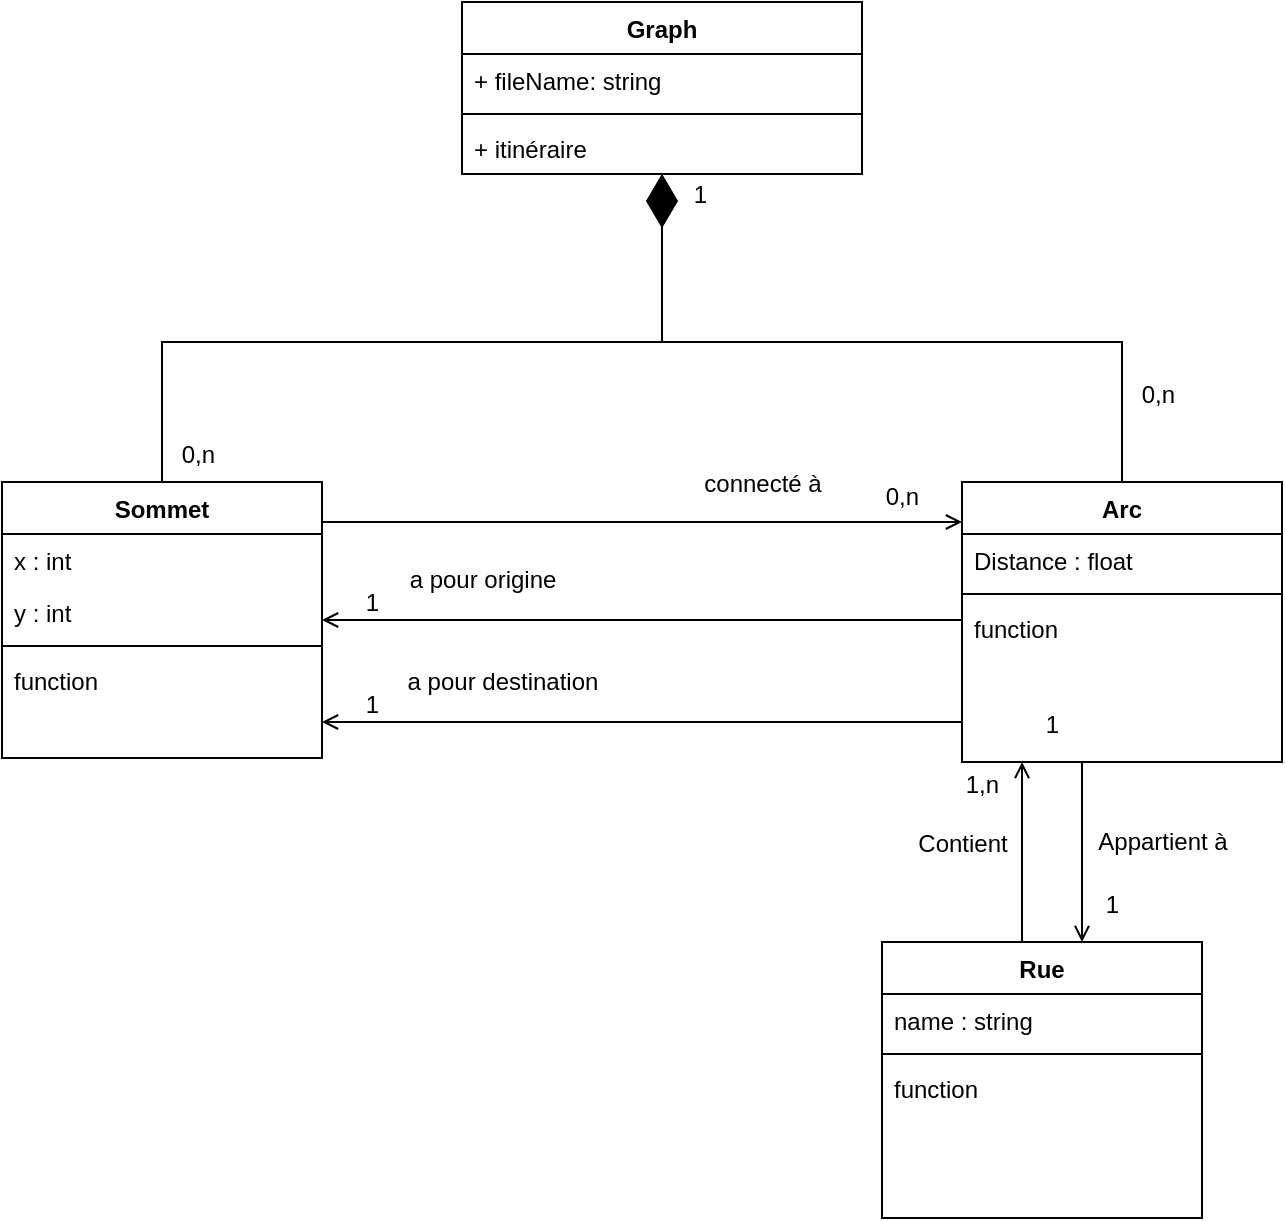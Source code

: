 <mxfile version="21.2.8" type="device">
  <diagram id="C5RBs43oDa-KdzZeNtuy" name="Page-1">
    <mxGraphModel dx="1151" dy="673" grid="1" gridSize="10" guides="1" tooltips="1" connect="1" arrows="1" fold="1" page="1" pageScale="1" pageWidth="827" pageHeight="1169" math="0" shadow="0">
      <root>
        <mxCell id="WIyWlLk6GJQsqaUBKTNV-0" />
        <mxCell id="WIyWlLk6GJQsqaUBKTNV-1" parent="WIyWlLk6GJQsqaUBKTNV-0" />
        <mxCell id="zkfFHV4jXpPFQw0GAbJ--0" value="Sommet" style="swimlane;fontStyle=1;align=center;verticalAlign=top;childLayout=stackLayout;horizontal=1;startSize=26;horizontalStack=0;resizeParent=1;resizeLast=0;collapsible=1;marginBottom=0;rounded=0;shadow=0;strokeWidth=1;" parent="WIyWlLk6GJQsqaUBKTNV-1" vertex="1">
          <mxGeometry x="80" y="270" width="160" height="138" as="geometry">
            <mxRectangle x="230" y="140" width="160" height="26" as="alternateBounds" />
          </mxGeometry>
        </mxCell>
        <mxCell id="zkfFHV4jXpPFQw0GAbJ--1" value="x : int" style="text;align=left;verticalAlign=top;spacingLeft=4;spacingRight=4;overflow=hidden;rotatable=0;points=[[0,0.5],[1,0.5]];portConstraint=eastwest;" parent="zkfFHV4jXpPFQw0GAbJ--0" vertex="1">
          <mxGeometry y="26" width="160" height="26" as="geometry" />
        </mxCell>
        <mxCell id="zkfFHV4jXpPFQw0GAbJ--2" value="y : int" style="text;align=left;verticalAlign=top;spacingLeft=4;spacingRight=4;overflow=hidden;rotatable=0;points=[[0,0.5],[1,0.5]];portConstraint=eastwest;rounded=0;shadow=0;html=0;" parent="zkfFHV4jXpPFQw0GAbJ--0" vertex="1">
          <mxGeometry y="52" width="160" height="26" as="geometry" />
        </mxCell>
        <mxCell id="zkfFHV4jXpPFQw0GAbJ--4" value="" style="line;html=1;strokeWidth=1;align=left;verticalAlign=middle;spacingTop=-1;spacingLeft=3;spacingRight=3;rotatable=0;labelPosition=right;points=[];portConstraint=eastwest;" parent="zkfFHV4jXpPFQw0GAbJ--0" vertex="1">
          <mxGeometry y="78" width="160" height="8" as="geometry" />
        </mxCell>
        <mxCell id="zkfFHV4jXpPFQw0GAbJ--5" value="function" style="text;align=left;verticalAlign=top;spacingLeft=4;spacingRight=4;overflow=hidden;rotatable=0;points=[[0,0.5],[1,0.5]];portConstraint=eastwest;" parent="zkfFHV4jXpPFQw0GAbJ--0" vertex="1">
          <mxGeometry y="86" width="160" height="26" as="geometry" />
        </mxCell>
        <mxCell id="zkfFHV4jXpPFQw0GAbJ--17" value="Arc" style="swimlane;fontStyle=1;align=center;verticalAlign=top;childLayout=stackLayout;horizontal=1;startSize=26;horizontalStack=0;resizeParent=1;resizeLast=0;collapsible=1;marginBottom=0;rounded=0;shadow=0;strokeWidth=1;" parent="WIyWlLk6GJQsqaUBKTNV-1" vertex="1">
          <mxGeometry x="560" y="270" width="160" height="140" as="geometry">
            <mxRectangle x="550" y="140" width="160" height="26" as="alternateBounds" />
          </mxGeometry>
        </mxCell>
        <mxCell id="zkfFHV4jXpPFQw0GAbJ--18" value="Distance : float" style="text;align=left;verticalAlign=top;spacingLeft=4;spacingRight=4;overflow=hidden;rotatable=0;points=[[0,0.5],[1,0.5]];portConstraint=eastwest;" parent="zkfFHV4jXpPFQw0GAbJ--17" vertex="1">
          <mxGeometry y="26" width="160" height="26" as="geometry" />
        </mxCell>
        <mxCell id="zkfFHV4jXpPFQw0GAbJ--23" value="" style="line;html=1;strokeWidth=1;align=left;verticalAlign=middle;spacingTop=-1;spacingLeft=3;spacingRight=3;rotatable=0;labelPosition=right;points=[];portConstraint=eastwest;" parent="zkfFHV4jXpPFQw0GAbJ--17" vertex="1">
          <mxGeometry y="52" width="160" height="8" as="geometry" />
        </mxCell>
        <mxCell id="zkfFHV4jXpPFQw0GAbJ--24" value="function" style="text;align=left;verticalAlign=top;spacingLeft=4;spacingRight=4;overflow=hidden;rotatable=0;points=[[0,0.5],[1,0.5]];portConstraint=eastwest;" parent="zkfFHV4jXpPFQw0GAbJ--17" vertex="1">
          <mxGeometry y="60" width="160" height="26" as="geometry" />
        </mxCell>
        <mxCell id="zkfFHV4jXpPFQw0GAbJ--26" value="" style="endArrow=open;shadow=0;strokeWidth=1;rounded=0;endFill=1;edgeStyle=elbowEdgeStyle;elbow=vertical;" parent="WIyWlLk6GJQsqaUBKTNV-1" source="zkfFHV4jXpPFQw0GAbJ--0" target="zkfFHV4jXpPFQw0GAbJ--17" edge="1">
          <mxGeometry x="0.5" y="41" relative="1" as="geometry">
            <mxPoint x="380" y="192" as="sourcePoint" />
            <mxPoint x="540" y="192" as="targetPoint" />
            <mxPoint x="-40" y="32" as="offset" />
            <Array as="points">
              <mxPoint x="390" y="290" />
              <mxPoint x="350" y="300" />
            </Array>
          </mxGeometry>
        </mxCell>
        <mxCell id="zkfFHV4jXpPFQw0GAbJ--27" value="" style="resizable=0;align=left;verticalAlign=bottom;labelBackgroundColor=none;fontSize=12;" parent="zkfFHV4jXpPFQw0GAbJ--26" connectable="0" vertex="1">
          <mxGeometry x="-1" relative="1" as="geometry">
            <mxPoint x="10" y="-4" as="offset" />
          </mxGeometry>
        </mxCell>
        <mxCell id="zkfFHV4jXpPFQw0GAbJ--28" value="0,n" style="resizable=0;align=right;verticalAlign=bottom;labelBackgroundColor=none;fontSize=12;" parent="zkfFHV4jXpPFQw0GAbJ--26" connectable="0" vertex="1">
          <mxGeometry x="1" relative="1" as="geometry">
            <mxPoint x="-20" y="-4" as="offset" />
          </mxGeometry>
        </mxCell>
        <mxCell id="zkfFHV4jXpPFQw0GAbJ--29" value="connecté à" style="text;html=1;resizable=0;points=[];;align=center;verticalAlign=middle;labelBackgroundColor=none;rounded=0;shadow=0;strokeWidth=1;fontSize=12;" parent="zkfFHV4jXpPFQw0GAbJ--26" vertex="1" connectable="0">
          <mxGeometry x="0.5" y="49" relative="1" as="geometry">
            <mxPoint x="-20" y="30" as="offset" />
          </mxGeometry>
        </mxCell>
        <mxCell id="f2_7ScX1fwOyKtDJ59Sf-1" value="Graph" style="swimlane;fontStyle=1;align=center;verticalAlign=top;childLayout=stackLayout;horizontal=1;startSize=26;horizontalStack=0;resizeParent=1;resizeParentMax=0;resizeLast=0;collapsible=1;marginBottom=0;whiteSpace=wrap;html=1;" parent="WIyWlLk6GJQsqaUBKTNV-1" vertex="1">
          <mxGeometry x="310" y="30" width="200" height="86" as="geometry" />
        </mxCell>
        <mxCell id="f2_7ScX1fwOyKtDJ59Sf-2" value="+ fileName: string" style="text;strokeColor=none;fillColor=none;align=left;verticalAlign=top;spacingLeft=4;spacingRight=4;overflow=hidden;rotatable=0;points=[[0,0.5],[1,0.5]];portConstraint=eastwest;whiteSpace=wrap;html=1;" parent="f2_7ScX1fwOyKtDJ59Sf-1" vertex="1">
          <mxGeometry y="26" width="200" height="26" as="geometry" />
        </mxCell>
        <mxCell id="f2_7ScX1fwOyKtDJ59Sf-3" value="" style="line;strokeWidth=1;fillColor=none;align=left;verticalAlign=middle;spacingTop=-1;spacingLeft=3;spacingRight=3;rotatable=0;labelPosition=right;points=[];portConstraint=eastwest;strokeColor=inherit;" parent="f2_7ScX1fwOyKtDJ59Sf-1" vertex="1">
          <mxGeometry y="52" width="200" height="8" as="geometry" />
        </mxCell>
        <mxCell id="f2_7ScX1fwOyKtDJ59Sf-4" value="+ itinéraire" style="text;strokeColor=none;fillColor=none;align=left;verticalAlign=top;spacingLeft=4;spacingRight=4;overflow=hidden;rotatable=0;points=[[0,0.5],[1,0.5]];portConstraint=eastwest;whiteSpace=wrap;html=1;" parent="f2_7ScX1fwOyKtDJ59Sf-1" vertex="1">
          <mxGeometry y="60" width="200" height="26" as="geometry" />
        </mxCell>
        <mxCell id="FfBjf7bRBVpf50OJY0I1-4" value="" style="endArrow=open;shadow=0;strokeWidth=1;rounded=0;endFill=1;edgeStyle=elbowEdgeStyle;elbow=vertical;" parent="WIyWlLk6GJQsqaUBKTNV-1" source="zkfFHV4jXpPFQw0GAbJ--17" target="zkfFHV4jXpPFQw0GAbJ--0" edge="1">
          <mxGeometry x="0.5" y="41" relative="1" as="geometry">
            <mxPoint x="220" y="466" as="sourcePoint" />
            <mxPoint x="510" y="466" as="targetPoint" />
            <mxPoint x="-40" y="32" as="offset" />
            <Array as="points">
              <mxPoint x="390" y="339" />
              <mxPoint x="370" y="360" />
            </Array>
          </mxGeometry>
        </mxCell>
        <mxCell id="FfBjf7bRBVpf50OJY0I1-5" value="" style="resizable=0;align=left;verticalAlign=bottom;labelBackgroundColor=none;fontSize=12;" parent="FfBjf7bRBVpf50OJY0I1-4" connectable="0" vertex="1">
          <mxGeometry x="-1" relative="1" as="geometry">
            <mxPoint x="10" y="-4" as="offset" />
          </mxGeometry>
        </mxCell>
        <mxCell id="FfBjf7bRBVpf50OJY0I1-6" value="1" style="resizable=0;align=right;verticalAlign=bottom;labelBackgroundColor=none;fontSize=12;" parent="FfBjf7bRBVpf50OJY0I1-4" connectable="0" vertex="1">
          <mxGeometry x="1" relative="1" as="geometry">
            <mxPoint x="30" as="offset" />
          </mxGeometry>
        </mxCell>
        <mxCell id="FfBjf7bRBVpf50OJY0I1-7" value="a pour origine" style="text;html=1;resizable=0;points=[];;align=center;verticalAlign=middle;labelBackgroundColor=none;rounded=0;shadow=0;strokeWidth=1;fontSize=12;" parent="FfBjf7bRBVpf50OJY0I1-4" vertex="1" connectable="0">
          <mxGeometry x="0.5" y="49" relative="1" as="geometry">
            <mxPoint y="-69" as="offset" />
          </mxGeometry>
        </mxCell>
        <mxCell id="FfBjf7bRBVpf50OJY0I1-8" value="" style="endArrow=open;shadow=0;strokeWidth=1;rounded=0;endFill=1;edgeStyle=elbowEdgeStyle;elbow=vertical;" parent="WIyWlLk6GJQsqaUBKTNV-1" source="zkfFHV4jXpPFQw0GAbJ--17" target="zkfFHV4jXpPFQw0GAbJ--0" edge="1">
          <mxGeometry x="0.5" y="41" relative="1" as="geometry">
            <mxPoint x="540" y="456" as="sourcePoint" />
            <mxPoint x="220" y="456" as="targetPoint" />
            <mxPoint x="-40" y="32" as="offset" />
            <Array as="points">
              <mxPoint x="360" y="390" />
            </Array>
          </mxGeometry>
        </mxCell>
        <mxCell id="FfBjf7bRBVpf50OJY0I1-9" value="" style="resizable=0;align=left;verticalAlign=bottom;labelBackgroundColor=none;fontSize=12;" parent="FfBjf7bRBVpf50OJY0I1-8" connectable="0" vertex="1">
          <mxGeometry x="-1" relative="1" as="geometry">
            <mxPoint x="10" y="-4" as="offset" />
          </mxGeometry>
        </mxCell>
        <mxCell id="FfBjf7bRBVpf50OJY0I1-10" value="1" style="resizable=0;align=right;verticalAlign=bottom;labelBackgroundColor=none;fontSize=12;" parent="FfBjf7bRBVpf50OJY0I1-8" connectable="0" vertex="1">
          <mxGeometry x="1" relative="1" as="geometry">
            <mxPoint x="30" as="offset" />
          </mxGeometry>
        </mxCell>
        <mxCell id="FfBjf7bRBVpf50OJY0I1-11" value="a pour destination" style="text;html=1;resizable=0;points=[];;align=center;verticalAlign=middle;labelBackgroundColor=none;rounded=0;shadow=0;strokeWidth=1;fontSize=12;" parent="FfBjf7bRBVpf50OJY0I1-8" vertex="1" connectable="0">
          <mxGeometry x="0.5" y="49" relative="1" as="geometry">
            <mxPoint x="10" y="-69" as="offset" />
          </mxGeometry>
        </mxCell>
        <mxCell id="FfBjf7bRBVpf50OJY0I1-16" value="" style="endArrow=diamondThin;endFill=1;endSize=24;html=1;rounded=0;edgeStyle=orthogonalEdgeStyle;" parent="WIyWlLk6GJQsqaUBKTNV-1" source="zkfFHV4jXpPFQw0GAbJ--0" target="f2_7ScX1fwOyKtDJ59Sf-1" edge="1">
          <mxGeometry width="160" relative="1" as="geometry">
            <mxPoint x="200" y="330" as="sourcePoint" />
            <mxPoint x="360" y="330" as="targetPoint" />
            <Array as="points">
              <mxPoint x="160" y="200" />
              <mxPoint x="410" y="200" />
            </Array>
          </mxGeometry>
        </mxCell>
        <mxCell id="FfBjf7bRBVpf50OJY0I1-17" value="1" style="resizable=0;align=right;verticalAlign=bottom;labelBackgroundColor=none;fontSize=12;" parent="WIyWlLk6GJQsqaUBKTNV-1" connectable="0" vertex="1">
          <mxGeometry x="310" y="260" as="geometry">
            <mxPoint x="124" y="-125" as="offset" />
          </mxGeometry>
        </mxCell>
        <mxCell id="FfBjf7bRBVpf50OJY0I1-18" value="0,n" style="resizable=0;align=right;verticalAlign=bottom;labelBackgroundColor=none;fontSize=12;" parent="WIyWlLk6GJQsqaUBKTNV-1" connectable="0" vertex="1">
          <mxGeometry x="170" y="280" as="geometry">
            <mxPoint x="18" y="-15" as="offset" />
          </mxGeometry>
        </mxCell>
        <mxCell id="FfBjf7bRBVpf50OJY0I1-21" value="" style="endArrow=diamondThin;endFill=1;endSize=24;html=1;rounded=0;edgeStyle=orthogonalEdgeStyle;" parent="WIyWlLk6GJQsqaUBKTNV-1" source="zkfFHV4jXpPFQw0GAbJ--17" target="f2_7ScX1fwOyKtDJ59Sf-1" edge="1">
          <mxGeometry width="160" relative="1" as="geometry">
            <mxPoint x="200" y="330" as="sourcePoint" />
            <mxPoint x="360" y="330" as="targetPoint" />
            <Array as="points">
              <mxPoint x="640" y="200" />
              <mxPoint x="410" y="200" />
            </Array>
          </mxGeometry>
        </mxCell>
        <mxCell id="FfBjf7bRBVpf50OJY0I1-22" value="0,n" style="resizable=0;align=right;verticalAlign=bottom;labelBackgroundColor=none;fontSize=12;" parent="WIyWlLk6GJQsqaUBKTNV-1" connectable="0" vertex="1">
          <mxGeometry x="650" y="250" as="geometry">
            <mxPoint x="18" y="-15" as="offset" />
          </mxGeometry>
        </mxCell>
        <mxCell id="FfBjf7bRBVpf50OJY0I1-23" value="Rue" style="swimlane;fontStyle=1;align=center;verticalAlign=top;childLayout=stackLayout;horizontal=1;startSize=26;horizontalStack=0;resizeParent=1;resizeLast=0;collapsible=1;marginBottom=0;rounded=0;shadow=0;strokeWidth=1;" parent="WIyWlLk6GJQsqaUBKTNV-1" vertex="1">
          <mxGeometry x="520" y="500" width="160" height="138" as="geometry">
            <mxRectangle x="230" y="140" width="160" height="26" as="alternateBounds" />
          </mxGeometry>
        </mxCell>
        <mxCell id="FfBjf7bRBVpf50OJY0I1-24" value="name : string" style="text;align=left;verticalAlign=top;spacingLeft=4;spacingRight=4;overflow=hidden;rotatable=0;points=[[0,0.5],[1,0.5]];portConstraint=eastwest;" parent="FfBjf7bRBVpf50OJY0I1-23" vertex="1">
          <mxGeometry y="26" width="160" height="26" as="geometry" />
        </mxCell>
        <mxCell id="FfBjf7bRBVpf50OJY0I1-26" value="" style="line;html=1;strokeWidth=1;align=left;verticalAlign=middle;spacingTop=-1;spacingLeft=3;spacingRight=3;rotatable=0;labelPosition=right;points=[];portConstraint=eastwest;" parent="FfBjf7bRBVpf50OJY0I1-23" vertex="1">
          <mxGeometry y="52" width="160" height="8" as="geometry" />
        </mxCell>
        <mxCell id="FfBjf7bRBVpf50OJY0I1-27" value="function" style="text;align=left;verticalAlign=top;spacingLeft=4;spacingRight=4;overflow=hidden;rotatable=0;points=[[0,0.5],[1,0.5]];portConstraint=eastwest;" parent="FfBjf7bRBVpf50OJY0I1-23" vertex="1">
          <mxGeometry y="60" width="160" height="26" as="geometry" />
        </mxCell>
        <mxCell id="E6GbTPZ_piPEgL9b6BV5-0" value="" style="endArrow=open;shadow=0;strokeWidth=1;rounded=0;endFill=1;edgeStyle=elbowEdgeStyle;elbow=vertical;" edge="1" parent="WIyWlLk6GJQsqaUBKTNV-1" source="zkfFHV4jXpPFQw0GAbJ--17" target="FfBjf7bRBVpf50OJY0I1-23">
          <mxGeometry x="0.5" y="41" relative="1" as="geometry">
            <mxPoint x="560" y="470" as="sourcePoint" />
            <mxPoint x="240" y="470" as="targetPoint" />
            <mxPoint x="-40" y="32" as="offset" />
            <Array as="points">
              <mxPoint x="620" y="440" />
              <mxPoint x="590" y="450" />
              <mxPoint x="370" y="491" />
            </Array>
          </mxGeometry>
        </mxCell>
        <mxCell id="E6GbTPZ_piPEgL9b6BV5-1" value="" style="resizable=0;align=left;verticalAlign=bottom;labelBackgroundColor=none;fontSize=12;" connectable="0" vertex="1" parent="E6GbTPZ_piPEgL9b6BV5-0">
          <mxGeometry x="-1" relative="1" as="geometry">
            <mxPoint x="10" y="-4" as="offset" />
          </mxGeometry>
        </mxCell>
        <mxCell id="E6GbTPZ_piPEgL9b6BV5-2" value="1" style="resizable=0;align=right;verticalAlign=bottom;labelBackgroundColor=none;fontSize=12;" connectable="0" vertex="1" parent="E6GbTPZ_piPEgL9b6BV5-0">
          <mxGeometry x="1" relative="1" as="geometry">
            <mxPoint x="20" y="-10" as="offset" />
          </mxGeometry>
        </mxCell>
        <mxCell id="E6GbTPZ_piPEgL9b6BV5-3" value="Appartient à" style="text;html=1;resizable=0;points=[];;align=center;verticalAlign=middle;labelBackgroundColor=none;rounded=0;shadow=0;strokeWidth=1;fontSize=12;" vertex="1" connectable="0" parent="E6GbTPZ_piPEgL9b6BV5-0">
          <mxGeometry x="0.5" y="49" relative="1" as="geometry">
            <mxPoint x="-9" y="-28" as="offset" />
          </mxGeometry>
        </mxCell>
        <mxCell id="E6GbTPZ_piPEgL9b6BV5-4" value="" style="endArrow=open;shadow=0;strokeWidth=1;rounded=0;endFill=1;edgeStyle=elbowEdgeStyle;elbow=vertical;" edge="1" parent="WIyWlLk6GJQsqaUBKTNV-1" source="FfBjf7bRBVpf50OJY0I1-23" target="zkfFHV4jXpPFQw0GAbJ--17">
          <mxGeometry x="0.5" y="41" relative="1" as="geometry">
            <mxPoint x="500" y="408" as="sourcePoint" />
            <mxPoint x="500" y="498" as="targetPoint" />
            <mxPoint x="-40" y="32" as="offset" />
            <Array as="points">
              <mxPoint x="590" y="450" />
              <mxPoint x="470" y="448" />
              <mxPoint x="250" y="489" />
            </Array>
          </mxGeometry>
        </mxCell>
        <mxCell id="E6GbTPZ_piPEgL9b6BV5-5" value="" style="resizable=0;align=left;verticalAlign=bottom;labelBackgroundColor=none;fontSize=12;" connectable="0" vertex="1" parent="E6GbTPZ_piPEgL9b6BV5-4">
          <mxGeometry x="-1" relative="1" as="geometry">
            <mxPoint x="10" y="-4" as="offset" />
          </mxGeometry>
        </mxCell>
        <mxCell id="E6GbTPZ_piPEgL9b6BV5-6" value="1" style="resizable=0;align=right;verticalAlign=bottom;labelBackgroundColor=none;fontSize=12;" connectable="0" vertex="1" parent="E6GbTPZ_piPEgL9b6BV5-4">
          <mxGeometry x="1" relative="1" as="geometry">
            <mxPoint x="20" y="-10" as="offset" />
          </mxGeometry>
        </mxCell>
        <mxCell id="E6GbTPZ_piPEgL9b6BV5-7" value="Contient" style="text;html=1;resizable=0;points=[];;align=center;verticalAlign=middle;labelBackgroundColor=none;rounded=0;shadow=0;strokeWidth=1;fontSize=12;" vertex="1" connectable="0" parent="E6GbTPZ_piPEgL9b6BV5-4">
          <mxGeometry x="0.5" y="49" relative="1" as="geometry">
            <mxPoint x="19" y="18" as="offset" />
          </mxGeometry>
        </mxCell>
        <mxCell id="E6GbTPZ_piPEgL9b6BV5-8" value="1,n" style="resizable=0;align=right;verticalAlign=bottom;labelBackgroundColor=none;fontSize=12;" connectable="0" vertex="1" parent="WIyWlLk6GJQsqaUBKTNV-1">
          <mxGeometry x="580" y="430.005" as="geometry" />
        </mxCell>
      </root>
    </mxGraphModel>
  </diagram>
</mxfile>
